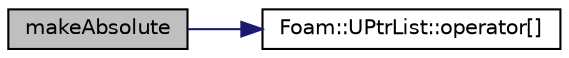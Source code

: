 digraph "makeAbsolute"
{
  bgcolor="transparent";
  edge [fontname="Helvetica",fontsize="10",labelfontname="Helvetica",labelfontsize="10"];
  node [fontname="Helvetica",fontsize="10",shape=record];
  rankdir="LR";
  Node2362 [label="makeAbsolute",height=0.2,width=0.4,color="black", fillcolor="grey75", style="filled", fontcolor="black"];
  Node2362 -> Node2363 [color="midnightblue",fontsize="10",style="solid",fontname="Helvetica"];
  Node2363 [label="Foam::UPtrList::operator[]",height=0.2,width=0.4,color="black",URL="$a27101.html#a92eab3a97cd59afdf63a26b0a90642a9",tooltip="Return element const reference. "];
}
